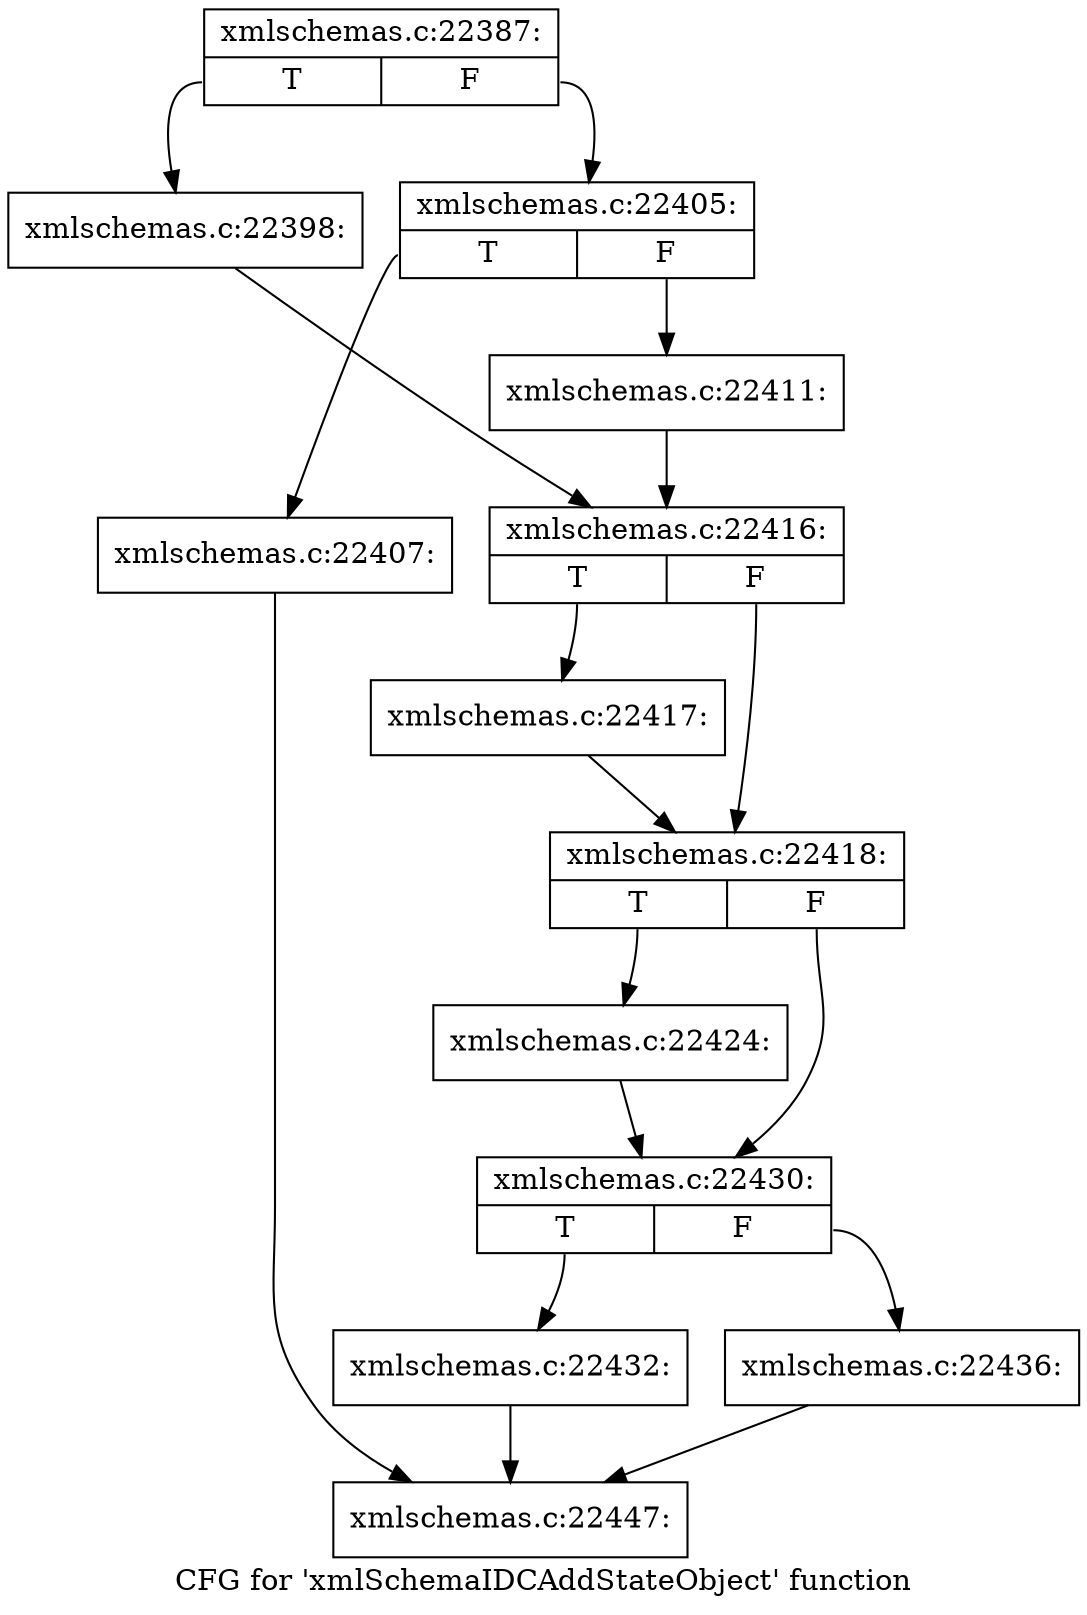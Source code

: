 digraph "CFG for 'xmlSchemaIDCAddStateObject' function" {
	label="CFG for 'xmlSchemaIDCAddStateObject' function";

	Node0x553a1e0 [shape=record,label="{xmlschemas.c:22387:|{<s0>T|<s1>F}}"];
	Node0x553a1e0:s0 -> Node0x553be30;
	Node0x553a1e0:s1 -> Node0x553bed0;
	Node0x553be30 [shape=record,label="{xmlschemas.c:22398:}"];
	Node0x553be30 -> Node0x553be80;
	Node0x553bed0 [shape=record,label="{xmlschemas.c:22405:|{<s0>T|<s1>F}}"];
	Node0x553bed0:s0 -> Node0x553d000;
	Node0x553bed0:s1 -> Node0x553d050;
	Node0x553d000 [shape=record,label="{xmlschemas.c:22407:}"];
	Node0x553d000 -> Node0x552e7a0;
	Node0x553d050 [shape=record,label="{xmlschemas.c:22411:}"];
	Node0x553d050 -> Node0x553be80;
	Node0x553be80 [shape=record,label="{xmlschemas.c:22416:|{<s0>T|<s1>F}}"];
	Node0x553be80:s0 -> Node0x553dc70;
	Node0x553be80:s1 -> Node0x553dcc0;
	Node0x553dc70 [shape=record,label="{xmlschemas.c:22417:}"];
	Node0x553dc70 -> Node0x553dcc0;
	Node0x553dcc0 [shape=record,label="{xmlschemas.c:22418:|{<s0>T|<s1>F}}"];
	Node0x553dcc0:s0 -> Node0x553e7e0;
	Node0x553dcc0:s1 -> Node0x553e830;
	Node0x553e7e0 [shape=record,label="{xmlschemas.c:22424:}"];
	Node0x553e7e0 -> Node0x553e830;
	Node0x553e830 [shape=record,label="{xmlschemas.c:22430:|{<s0>T|<s1>F}}"];
	Node0x553e830:s0 -> Node0x553ff20;
	Node0x553e830:s1 -> Node0x55404f0;
	Node0x553ff20 [shape=record,label="{xmlschemas.c:22432:}"];
	Node0x553ff20 -> Node0x552e7a0;
	Node0x55404f0 [shape=record,label="{xmlschemas.c:22436:}"];
	Node0x55404f0 -> Node0x552e7a0;
	Node0x552e7a0 [shape=record,label="{xmlschemas.c:22447:}"];
}

